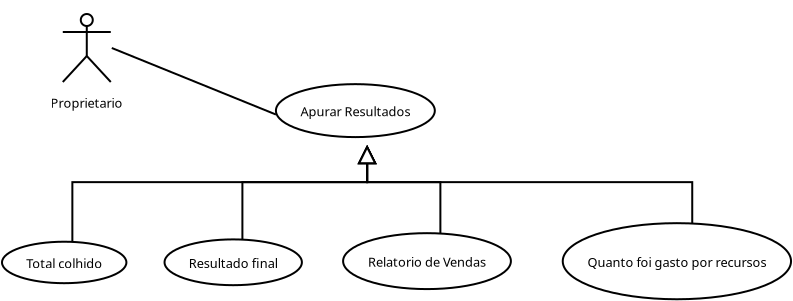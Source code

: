 <?xml version="1.0"?>
<diagram xmlns:dia="http://www.lysator.liu.se/~alla/dia/">
  <diagramdata>
    <attribute name="background">
      <color val="#ffffff"/>
    </attribute>
    <attribute name="paper">
      <composite type="paper">
        <attribute name="name">
          <string>#A4#</string>
        </attribute>
        <attribute name="tmargin">
          <real val="2.82"/>
        </attribute>
        <attribute name="bmargin">
          <real val="2.82"/>
        </attribute>
        <attribute name="lmargin">
          <real val="2.82"/>
        </attribute>
        <attribute name="rmargin">
          <real val="2.82"/>
        </attribute>
        <attribute name="is_portrait">
          <boolean val="true"/>
        </attribute>
        <attribute name="scaling">
          <real val="1"/>
        </attribute>
        <attribute name="fitto">
          <boolean val="false"/>
        </attribute>
      </composite>
    </attribute>
    <attribute name="grid">
      <composite type="grid">
        <attribute name="width_x">
          <real val="1"/>
        </attribute>
        <attribute name="width_y">
          <real val="1"/>
        </attribute>
        <attribute name="visible_x">
          <int val="1"/>
        </attribute>
        <attribute name="visible_y">
          <int val="1"/>
        </attribute>
      </composite>
    </attribute>
    <attribute name="guides">
      <composite type="guides">
        <attribute name="hguides"/>
        <attribute name="vguides"/>
      </composite>
    </attribute>
  </diagramdata>
  <layer name="Background" visible="true">
    <object type="UML - Actor" version="0" id="O0">
      <attribute name="obj_pos">
        <point val="27.257,2.65"/>
      </attribute>
      <attribute name="obj_bb">
        <rectangle val="25.121,0.35;29.393,5.91"/>
      </attribute>
      <attribute name="elem_corner">
        <point val="26.007,0.35"/>
      </attribute>
      <attribute name="elem_width">
        <real val="2.5"/>
      </attribute>
      <attribute name="elem_height">
        <real val="4.6"/>
      </attribute>
      <attribute name="text">
        <composite type="text">
          <attribute name="string">
            <string>#Proprietario#</string>
          </attribute>
          <attribute name="font">
            <font name="Helvetica"/>
          </attribute>
          <attribute name="height">
            <real val="0.8"/>
          </attribute>
          <attribute name="pos">
            <point val="27.257,5.75"/>
          </attribute>
          <attribute name="color">
            <color val="#000000"/>
          </attribute>
          <attribute name="alignment">
            <enum val="1"/>
          </attribute>
        </composite>
      </attribute>
    </object>
    <object type="UML - Usecase" version="0" id="O1">
      <attribute name="obj_pos">
        <point val="36.714,4.457"/>
      </attribute>
      <attribute name="obj_bb">
        <rectangle val="36.714,4.457;45.835,7.498"/>
      </attribute>
      <attribute name="elem_corner">
        <point val="36.714,4.457"/>
      </attribute>
      <attribute name="elem_width">
        <real val="9.121"/>
      </attribute>
      <attribute name="elem_height">
        <real val="3.04"/>
      </attribute>
      <attribute name="text">
        <composite type="text">
          <attribute name="string">
            <string>#Apurar Resultados#</string>
          </attribute>
          <attribute name="font">
            <font name="Helvetica"/>
          </attribute>
          <attribute name="height">
            <real val="0.8"/>
          </attribute>
          <attribute name="pos">
            <point val="41.275,6.217"/>
          </attribute>
          <attribute name="color">
            <color val="#000000"/>
          </attribute>
          <attribute name="alignment">
            <enum val="1"/>
          </attribute>
        </composite>
      </attribute>
      <attribute name="textout">
        <boolean val="false"/>
      </attribute>
      <attribute name="collaboration">
        <boolean val="false"/>
      </attribute>
    </object>
    <object type="Standard - Line" version="0" id="O2">
      <attribute name="obj_pos">
        <point val="36.714,5.977"/>
      </attribute>
      <attribute name="obj_bb">
        <rectangle val="28.457,2.6;36.764,6.027"/>
      </attribute>
      <attribute name="conn_endpoints">
        <point val="36.714,5.977"/>
        <point val="28.507,2.65"/>
      </attribute>
      <attribute name="numcp">
        <int val="1"/>
      </attribute>
      <connections>
        <connection handle="0" to="O1" connection="3"/>
        <connection handle="1" to="O0" connection="4"/>
      </connections>
    </object>
    <object type="UML - Usecase" version="0" id="O3">
      <attribute name="obj_pos">
        <point val="51.055,11.408"/>
      </attribute>
      <attribute name="obj_bb">
        <rectangle val="51.055,11.408;64.005,15.725"/>
      </attribute>
      <attribute name="elem_corner">
        <point val="51.055,11.408"/>
      </attribute>
      <attribute name="elem_width">
        <real val="12.95"/>
      </attribute>
      <attribute name="elem_height">
        <real val="4.317"/>
      </attribute>
      <attribute name="text">
        <composite type="text">
          <attribute name="string">
            <string>#Quanto foi gasto por recursos#</string>
          </attribute>
          <attribute name="font">
            <font name="Helvetica"/>
          </attribute>
          <attribute name="height">
            <real val="0.8"/>
          </attribute>
          <attribute name="pos">
            <point val="57.53,13.806"/>
          </attribute>
          <attribute name="color">
            <color val="#000000"/>
          </attribute>
          <attribute name="alignment">
            <enum val="1"/>
          </attribute>
        </composite>
      </attribute>
      <attribute name="textout">
        <boolean val="false"/>
      </attribute>
      <attribute name="collaboration">
        <boolean val="false"/>
      </attribute>
    </object>
    <object type="UML - Usecase" version="0" id="O4">
      <attribute name="obj_pos">
        <point val="23.018,12.336"/>
      </attribute>
      <attribute name="obj_bb">
        <rectangle val="23.018,12.336;30.054,14.682"/>
      </attribute>
      <attribute name="elem_corner">
        <point val="23.018,12.336"/>
      </attribute>
      <attribute name="elem_width">
        <real val="7.036"/>
      </attribute>
      <attribute name="elem_height">
        <real val="2.345"/>
      </attribute>
      <attribute name="text">
        <composite type="text">
          <attribute name="string">
            <string>#Total colhido#</string>
          </attribute>
          <attribute name="font">
            <font name="Helvetica"/>
          </attribute>
          <attribute name="height">
            <real val="0.8"/>
          </attribute>
          <attribute name="pos">
            <point val="26.536,13.749"/>
          </attribute>
          <attribute name="color">
            <color val="#000000"/>
          </attribute>
          <attribute name="alignment">
            <enum val="1"/>
          </attribute>
        </composite>
      </attribute>
      <attribute name="textout">
        <boolean val="false"/>
      </attribute>
      <attribute name="collaboration">
        <boolean val="false"/>
      </attribute>
    </object>
    <object type="UML - Usecase" version="0" id="O5">
      <attribute name="obj_pos">
        <point val="40.073,11.908"/>
      </attribute>
      <attribute name="obj_bb">
        <rectangle val="40.073,11.908;49.8,15.15"/>
      </attribute>
      <attribute name="elem_corner">
        <point val="40.073,11.908"/>
      </attribute>
      <attribute name="elem_width">
        <real val="9.727"/>
      </attribute>
      <attribute name="elem_height">
        <real val="3.242"/>
      </attribute>
      <attribute name="text">
        <composite type="text">
          <attribute name="string">
            <string>#Relatorio de Vendas#</string>
          </attribute>
          <attribute name="font">
            <font name="Helvetica"/>
          </attribute>
          <attribute name="height">
            <real val="0.8"/>
          </attribute>
          <attribute name="pos">
            <point val="44.937,13.769"/>
          </attribute>
          <attribute name="color">
            <color val="#000000"/>
          </attribute>
          <attribute name="alignment">
            <enum val="1"/>
          </attribute>
        </composite>
      </attribute>
      <attribute name="textout">
        <boolean val="false"/>
      </attribute>
      <attribute name="collaboration">
        <boolean val="false"/>
      </attribute>
    </object>
    <object type="UML - Generalization" version="0" id="O6">
      <attribute name="obj_pos">
        <point val="41.275,7.498"/>
      </attribute>
      <attribute name="obj_bb">
        <rectangle val="40.425,6.648;58.38,12.258"/>
      </attribute>
      <attribute name="orth_points">
        <point val="41.275,7.498"/>
        <point val="41.275,9.357"/>
        <point val="57.53,9.357"/>
        <point val="57.53,11.408"/>
      </attribute>
      <attribute name="orth_orient">
        <enum val="1"/>
        <enum val="0"/>
        <enum val="1"/>
      </attribute>
      <attribute name="name">
        <string/>
      </attribute>
      <attribute name="stereotype">
        <string/>
      </attribute>
      <connections>
        <connection handle="0" to="O1" connection="6"/>
        <connection handle="1" to="O3" connection="1"/>
      </connections>
    </object>
    <object type="UML - Generalization" version="0" id="O7">
      <attribute name="obj_pos">
        <point val="41.275,7.498"/>
      </attribute>
      <attribute name="obj_bb">
        <rectangle val="25.686,6.648;42.125,13.186"/>
      </attribute>
      <attribute name="orth_points">
        <point val="41.275,7.498"/>
        <point val="41.275,9.357"/>
        <point val="26.536,9.357"/>
        <point val="26.536,12.336"/>
      </attribute>
      <attribute name="orth_orient">
        <enum val="1"/>
        <enum val="0"/>
        <enum val="1"/>
      </attribute>
      <attribute name="name">
        <string/>
      </attribute>
      <attribute name="stereotype">
        <string/>
      </attribute>
      <connections>
        <connection handle="0" to="O1" connection="6"/>
        <connection handle="1" to="O4" connection="1"/>
      </connections>
    </object>
    <object type="UML - Generalization" version="0" id="O8">
      <attribute name="obj_pos">
        <point val="41.275,7.498"/>
      </attribute>
      <attribute name="obj_bb">
        <rectangle val="40.425,6.648;45.787,12.758"/>
      </attribute>
      <attribute name="orth_points">
        <point val="41.275,7.498"/>
        <point val="41.275,9.357"/>
        <point val="44.937,9.357"/>
        <point val="44.937,11.908"/>
      </attribute>
      <attribute name="orth_orient">
        <enum val="1"/>
        <enum val="0"/>
        <enum val="1"/>
      </attribute>
      <attribute name="name">
        <string/>
      </attribute>
      <attribute name="stereotype">
        <string/>
      </attribute>
      <connections>
        <connection handle="0" to="O1" connection="6"/>
        <connection handle="1" to="O5" connection="1"/>
      </connections>
    </object>
    <object type="UML - Usecase" version="0" id="O9">
      <attribute name="obj_pos">
        <point val="31.145,12.22"/>
      </attribute>
      <attribute name="obj_bb">
        <rectangle val="31.145,12.22;38.932,14.815"/>
      </attribute>
      <attribute name="elem_corner">
        <point val="31.145,12.22"/>
      </attribute>
      <attribute name="elem_width">
        <real val="7.787"/>
      </attribute>
      <attribute name="elem_height">
        <real val="2.596"/>
      </attribute>
      <attribute name="text">
        <composite type="text">
          <attribute name="string">
            <string>#Resultado final#</string>
          </attribute>
          <attribute name="font">
            <font name="Helvetica"/>
          </attribute>
          <attribute name="height">
            <real val="0.8"/>
          </attribute>
          <attribute name="pos">
            <point val="35.038,13.758"/>
          </attribute>
          <attribute name="color">
            <color val="#000000"/>
          </attribute>
          <attribute name="alignment">
            <enum val="1"/>
          </attribute>
        </composite>
      </attribute>
      <attribute name="textout">
        <boolean val="false"/>
      </attribute>
      <attribute name="collaboration">
        <boolean val="false"/>
      </attribute>
    </object>
    <object type="UML - Generalization" version="0" id="O10">
      <attribute name="obj_pos">
        <point val="41.275,7.498"/>
      </attribute>
      <attribute name="obj_bb">
        <rectangle val="34.188,6.648;42.125,13.07"/>
      </attribute>
      <attribute name="orth_points">
        <point val="41.275,7.498"/>
        <point val="41.275,9.357"/>
        <point val="35.038,9.357"/>
        <point val="35.038,12.22"/>
      </attribute>
      <attribute name="orth_orient">
        <enum val="1"/>
        <enum val="0"/>
        <enum val="1"/>
      </attribute>
      <attribute name="name">
        <string/>
      </attribute>
      <attribute name="stereotype">
        <string/>
      </attribute>
      <connections>
        <connection handle="0" to="O1" connection="6"/>
        <connection handle="1" to="O9" connection="1"/>
      </connections>
    </object>
  </layer>
</diagram>
